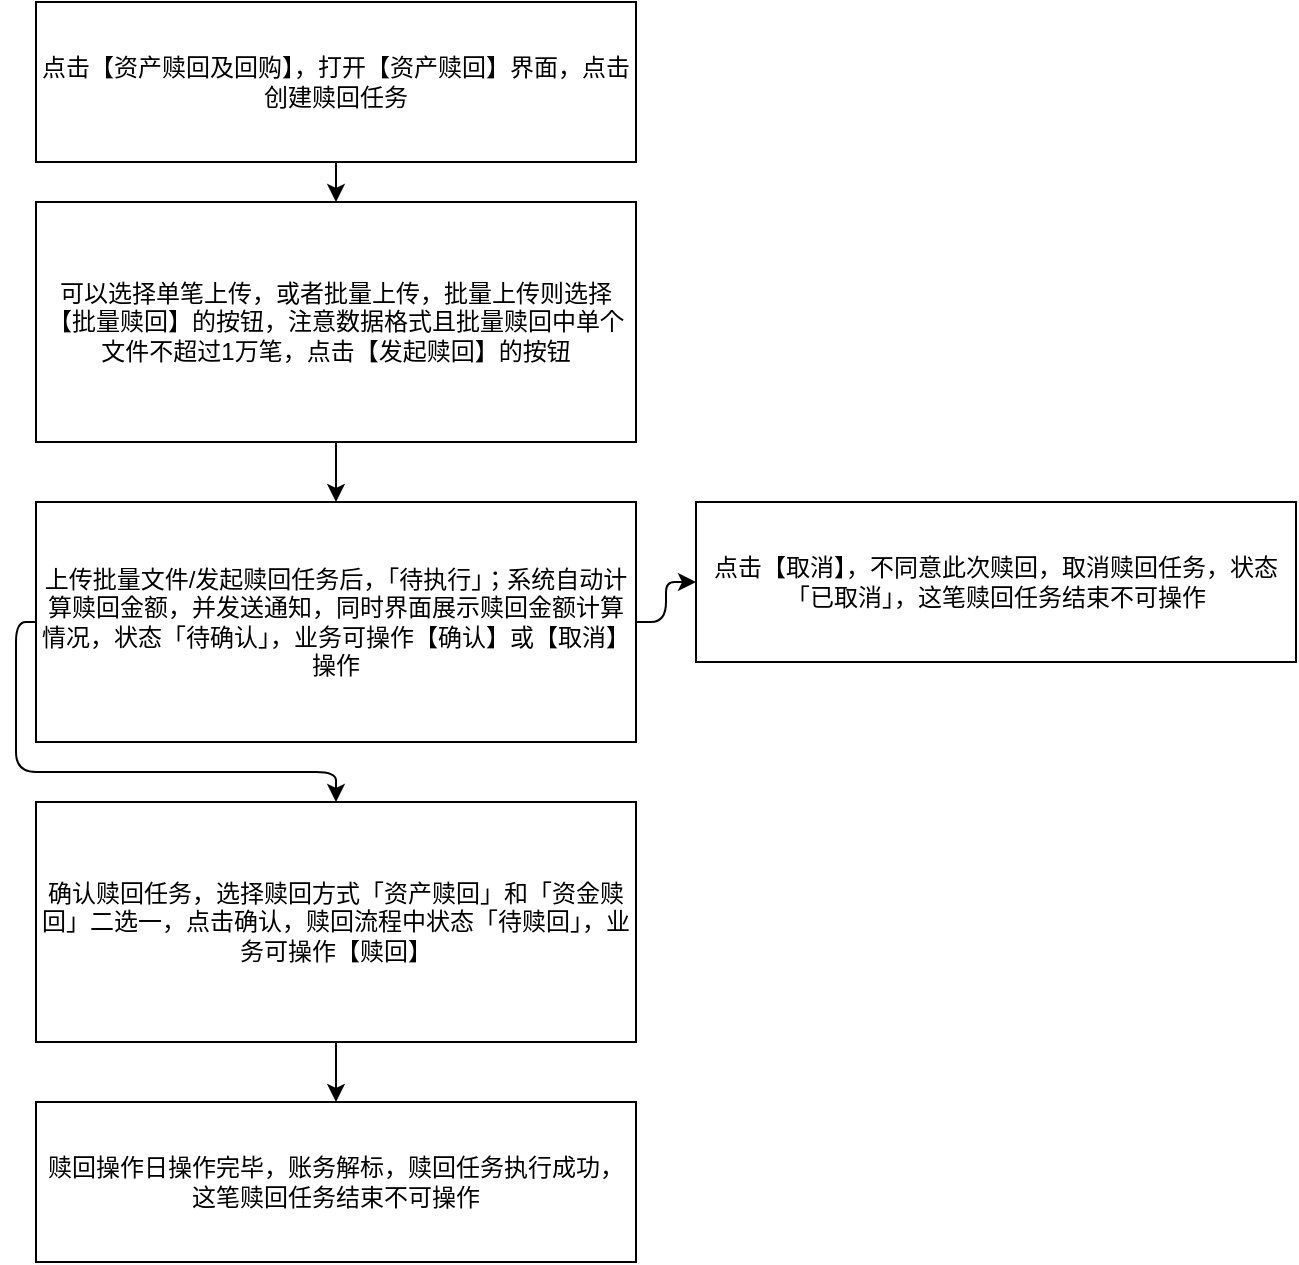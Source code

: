 <mxfile version="21.3.5" type="device">
  <diagram id="unique_id_1" name="资产赎回流程状态机">
    <mxGraphModel dx="1200" dy="800" grid="1" gridSize="10" guides="1" tooltips="1" connect="1" arrows="1" fold="1" page="1" pageScale="1" pageWidth="850" pageHeight="1100" math="0" shadow="0">
      <root>
        <mxCell id="0"/>
        <mxCell id="1" parent="0"/>
        <!-- 起始节点 -->
        <mxCell id="2" value="点击【资产赎回及回购】，打开【资产赎回】界面，点击创建赎回任务" style="shape=rounded;whiteSpace=wrap;html=1;" vertex="1" parent="1">
          <mxGeometry x="150" y="50" width="300" height="80" as="geometry"/>
        </mxCell>
        <!-- 单笔/批量上传节点 -->
        <mxCell id="3" value="可以选择单笔上传，或者批量上传，批量上传则选择【批量赎回】的按钮，注意数据格式且批量赎回中单个文件不超过1万笔，点击【发起赎回】的按钮" style="shape=rounded;whiteSpace=wrap;html=1;" vertex="1" parent="1">
          <mxGeometry x="150" y="150" width="300" height="120" as="geometry"/>
        </mxCell>
        <!-- 待确认节点 -->
        <mxCell id="4" value="上传批量文件/发起赎回任务后，「待执行」；系统自动计算赎回金额，并发送通知，同时界面展示赎回金额计算情况，状态「待确认」，业务可操作【确认】或【取消】操作" style="shape=diamond;whiteSpace=wrap;html=1;" vertex="1" parent="1">
          <mxGeometry x="150" y="300" width="300" height="120" as="geometry"/>
        </mxCell>
        <!-- 取消节点 -->
        <mxCell id="5" value="点击【取消】，不同意此次赎回，取消赎回任务，状态「已取消」，这笔赎回任务结束不可操作" style="shape=rounded;whiteSpace=wrap;html=1;" vertex="1" parent="1">
          <mxGeometry x="480" y="300" width="300" height="80" as="geometry"/>
        </mxCell>
        <!-- 确认后选择赎回方式节点 -->
        <mxCell id="6" value="确认赎回任务，选择赎回方式「资产赎回」和「资金赎回」二选一，点击确认，赎回流程中状态「待赎回」，业务可操作【赎回】" style="shape=rounded;whiteSpace=wrap;html=1;" vertex="1" parent="1">
          <mxGeometry x="150" y="450" width="300" height="120" as="geometry"/>
        </mxCell>
        <!-- 结束节点 -->
        <mxCell id="7" value="赎回操作日操作完毕，账务解标，赎回任务执行成功，这笔赎回任务结束不可操作" style="shape=rounded;whiteSpace=wrap;html=1;" vertex="1" parent="1">
          <mxGeometry x="150" y="600" width="300" height="80" as="geometry"/>
        </mxCell>
        <!-- 连接线 -->
        <mxCell id="8" value="" style="edgeStyle=orthogonalEdgeStyle;rounded=1;exitX=0.5;exitY=1;entryX=0.5;entryY=0;html=1;" edge="1" parent="1" source="2" target="3">
          <mxGeometry relative="1" as="geometry"/>
        </mxCell>
        <mxCell id="9" value="" style="edgeStyle=orthogonalEdgeStyle;rounded=1;exitX=0.5;exitY=1;entryX=0.5;entryY=0;html=1;" edge="1" parent="1" source="3" target="4">
          <mxGeometry relative="1" as="geometry"/>
        </mxCell>
        <mxCell id="10" value="" style="edgeStyle=orthogonalEdgeStyle;rounded=1;exitX=1;exitY=0.5;entryX=0;entryY=0.5;html=1;" edge="1" parent="1" source="4" target="5">
          <mxGeometry relative="1" as="geometry"/>
        </mxCell>
        <mxCell id="11" value="" style="edgeStyle=orthogonalEdgeStyle;rounded=1;exitX=0;exitY=0.5;entryX=0.5;entryY=0;html=1;" edge="1" parent="1" source="4" target="6">
          <mxGeometry relative="1" as="geometry"/>
        </mxCell>
        <mxCell id="12" value="" style="edgeStyle=orthogonalEdgeStyle;rounded=1;exitX=0.5;exitY=1;entryX=0.5;entryY=0;html=1;" edge="1" parent="1" source="6" target="7">
          <mxGeometry relative="1" as="geometry"/>
        </mxCell>
      </root>
    </mxGraphModel>
  </diagram>
</mxfile>
